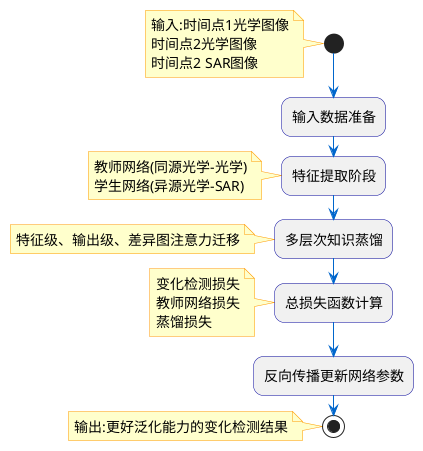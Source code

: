 @startuml 在线蒸馏流程图-简化版
skinparam backgroundColor white
skinparam roundcorner 20
skinparam ArrowColor #0066CC
skinparam ActivityBorderColor #000099
skinparam ActivityFontSize 14
skinparam noteBorderColor #FF9900
skinparam noteFontSize 14
skinparam noteBackgroundColor #FFFFCC

start
note left: 输入:时间点1光学图像\n时间点2光学图像\n时间点2 SAR图像

:输入数据准备;

:特征提取阶段;
note left: 教师网络(同源光学-光学)\n学生网络(异源光学-SAR)

:多层次知识蒸馏;
note left: 特征级、输出级、差异图注意力迁移

:总损失函数计算;
note left: 变化检测损失\n教师网络损失\n蒸馏损失

:反向传播更新网络参数;

stop
note left: 输出:更好泛化能力的变化检测结果
@enduml 